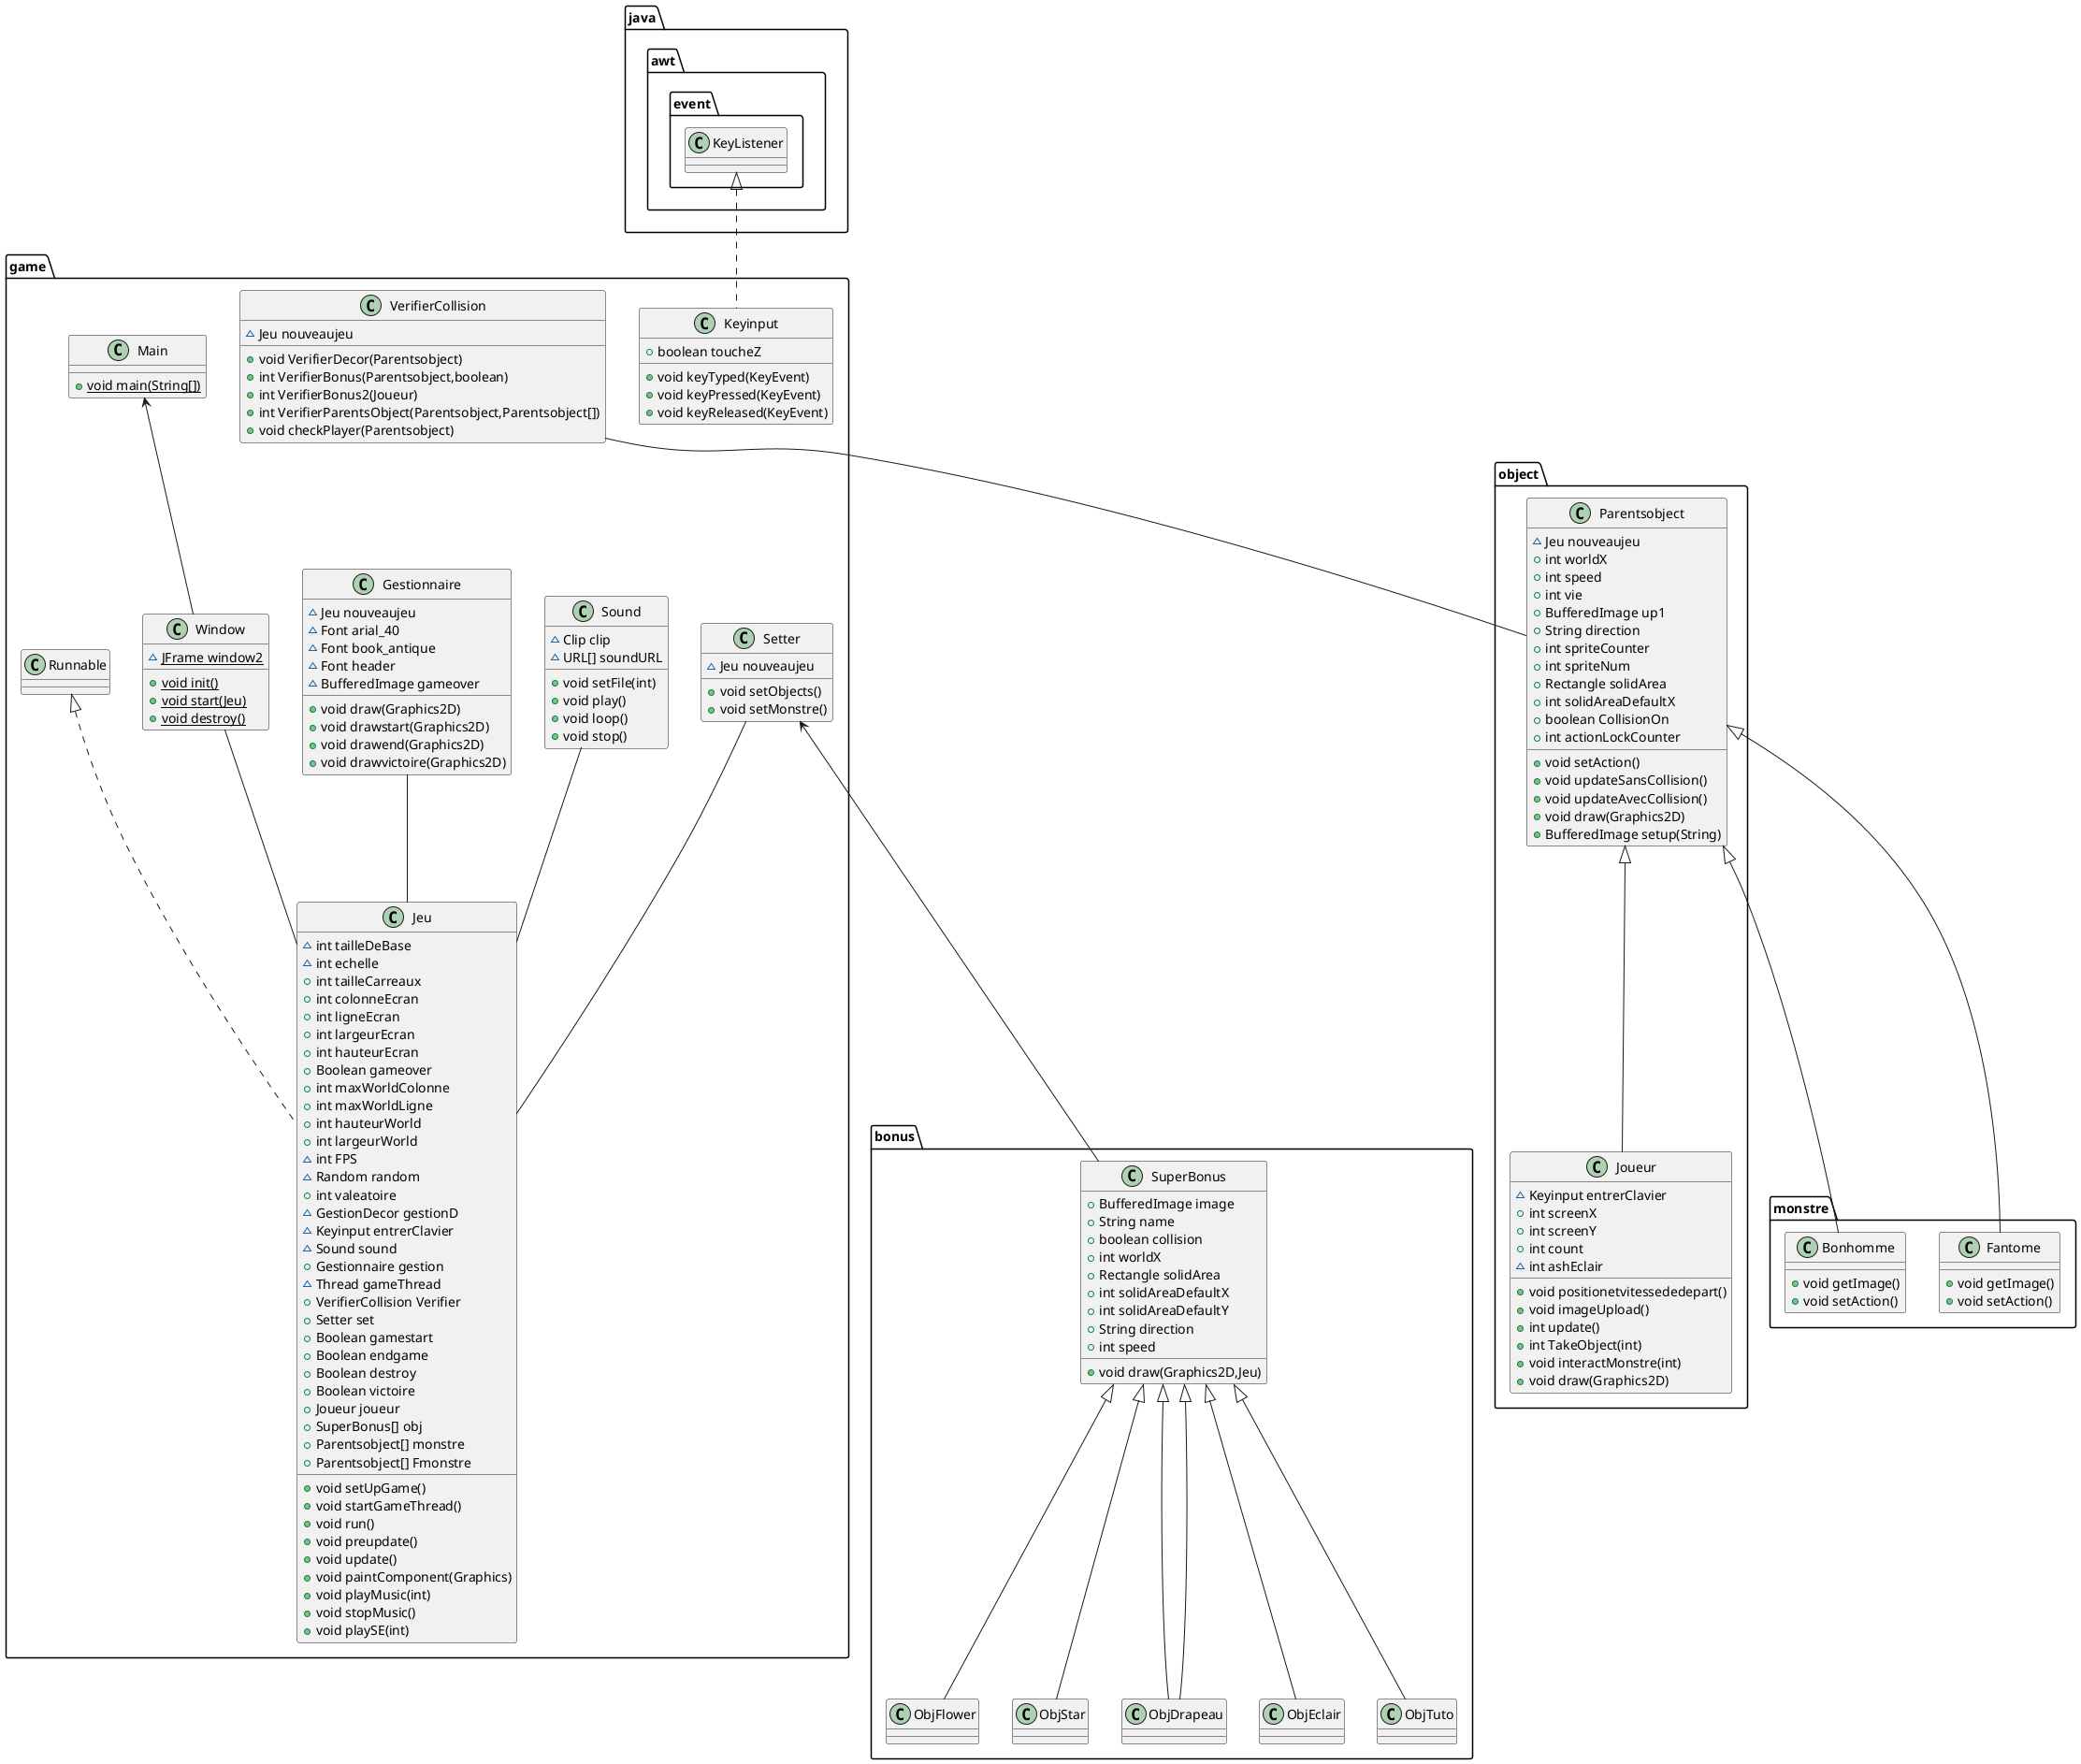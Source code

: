 @startuml

class object.Joueur {
~ Keyinput entrerClavier
+ int screenX
+ int screenY
+ int count
~ int ashEclair
+ void positionetvitessededepart()
+ void imageUpload()
+ int update()
+ int TakeObject(int)
+ void interactMonstre(int)
+ void draw(Graphics2D)
}

class game.Jeu {
~ int tailleDeBase
~ int echelle
+ int tailleCarreaux
+ int colonneEcran
+ int ligneEcran
+ int largeurEcran
+ int hauteurEcran
+ Boolean gameover
+ int maxWorldColonne
+ int maxWorldLigne
+ int hauteurWorld
+ int largeurWorld
~ int FPS
~ Random random
+ int valeatoire
~ GestionDecor gestionD
~ Keyinput entrerClavier
~ Sound sound
+ Gestionnaire gestion
~ Thread gameThread
+ VerifierCollision Verifier
+ Setter set
+ Boolean gamestart
+ Boolean endgame
+ Boolean destroy
+ Boolean victoire
+ Joueur joueur
+ SuperBonus[] obj
+ Parentsobject[] monstre
+ Parentsobject[] Fmonstre
+ void setUpGame()
+ void startGameThread()
+ void run()
+ void preupdate()
+ void update()
+ void paintComponent(Graphics)
+ void playMusic(int)
+ void stopMusic()
+ void playSE(int)
}
class bonus.SuperBonus {
+ BufferedImage image
+ String name
+ boolean collision
+ int worldX
+ Rectangle solidArea
+ int solidAreaDefaultX
+ int solidAreaDefaultY
+ String direction
+ int speed
+ void draw(Graphics2D,Jeu)
}
class game.Keyinput {
+ boolean toucheZ
+ void keyTyped(KeyEvent)
+ void keyPressed(KeyEvent)
+ void keyReleased(KeyEvent)
}

class game.VerifierCollision {
~ Jeu nouveaujeu
+ void VerifierDecor(Parentsobject)
+ int VerifierBonus(Parentsobject,boolean)
+ int VerifierBonus2(Joueur)
+ int VerifierParentsObject(Parentsobject,Parentsobject[])
+ void checkPlayer(Parentsobject)
}
class monstre.Fantome {
+ void getImage()
+ void setAction()
}
class bonus.ObjFlower {
}

class bonus.ObjStar {
}
class game.Sound {
~ Clip clip
~ URL[] soundURL
+ void setFile(int)
+ void play()
+ void loop()
+ void stop()
}
class object.Parentsobject {
~ Jeu nouveaujeu
+ int worldX
+ int speed
+ int vie
+ BufferedImage up1
+ String direction
+ int spriteCounter
+ int spriteNum
+ Rectangle solidArea
+ int solidAreaDefaultX
+ boolean CollisionOn
+ int actionLockCounter
+ void setAction()
+ void updateSansCollision()
+ void updateAvecCollision()
+ void draw(Graphics2D)
+ BufferedImage setup(String)
}
class game.Gestionnaire {
~ Jeu nouveaujeu
~ Font arial_40
~ Font book_antique
~ Font header
~ BufferedImage gameover
+ void draw(Graphics2D)
+ void drawstart(Graphics2D)
+ void drawend(Graphics2D)
+ void drawvictoire(Graphics2D)
}
class bonus.ObjDrapeau {
}
class game.Main {
+ {static} void main(String[])
}
class bonus.ObjEclair {
}
class game.Window {
~ {static} JFrame window2
+ {static} void init()
+ {static} void start(Jeu)
+ {static} void destroy()
}
class monstre.Bonhomme {
+ void getImage()
+ void setAction()
}
class bonus.ObjDrapeau {
}
class bonus.ObjTuto {
}
class game.Setter {
~ Jeu nouveaujeu
+ void setObjects()
+ void setMonstre()
}


object.Parentsobject <|-- object.Joueur
game.Runnable <|.. game.Jeu
java.awt.event.KeyListener <|.. game.Keyinput
object.Parentsobject <|-- monstre.Fantome
bonus.SuperBonus <|-- bonus.ObjFlower
bonus.SuperBonus <|-- bonus.ObjStar
bonus.SuperBonus <|-- bonus.ObjDrapeau
bonus.SuperBonus <|-- bonus.ObjEclair
object.Parentsobject <|-- monstre.Bonhomme
bonus.SuperBonus <|-- bonus.ObjDrapeau
bonus.SuperBonus <|-- bonus.ObjTuto
game.Gestionnaire -- game.Jeu
game.VerifierCollision -- object.Parentsobject
game.Window -- game.Jeu
game.Main <-- game.Window
game.Setter <-- bonus.SuperBonus
game.Setter -- game.Jeu
game.Sound -- game.Jeu

@enduml